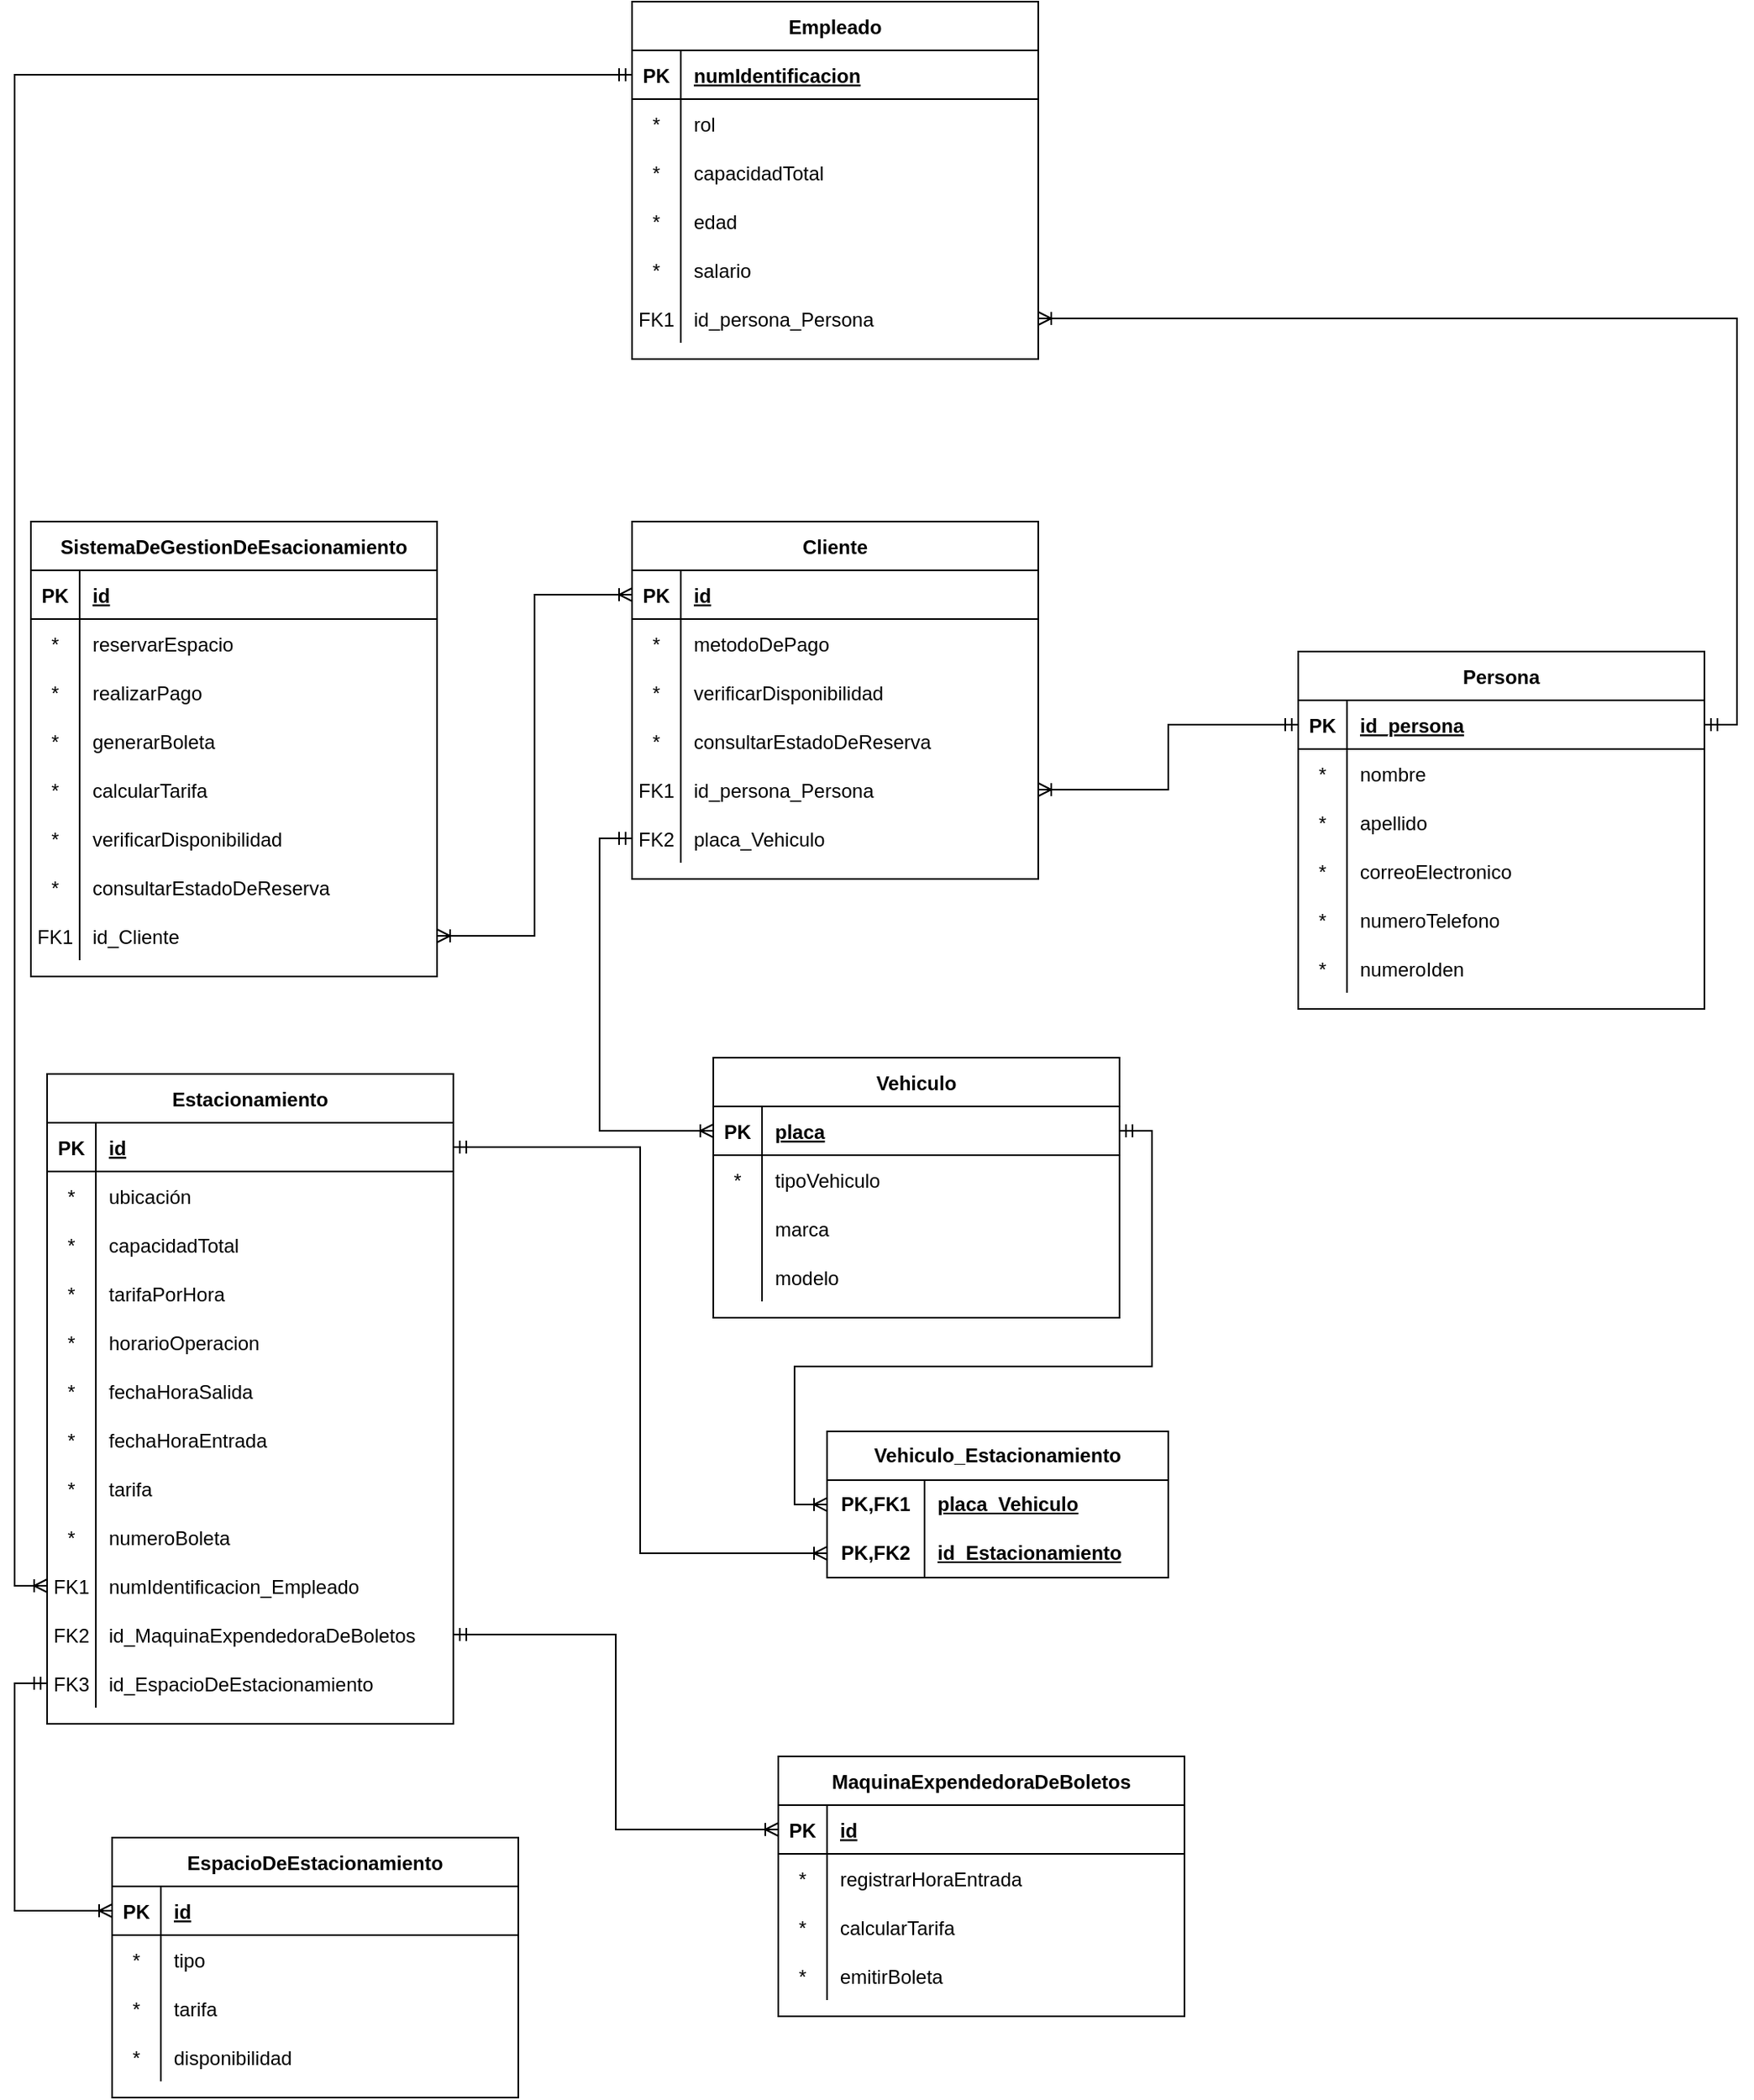 <mxfile version="22.1.3" type="device">
  <diagram id="R2lEEEUBdFMjLlhIrx00" name="Page-1">
    <mxGraphModel dx="880" dy="1568" grid="1" gridSize="10" guides="1" tooltips="1" connect="1" arrows="1" fold="1" page="1" pageScale="1" pageWidth="850" pageHeight="1100" math="0" shadow="0" extFonts="Permanent Marker^https://fonts.googleapis.com/css?family=Permanent+Marker">
      <root>
        <mxCell id="0" />
        <mxCell id="1" parent="0" />
        <mxCell id="C-vyLk0tnHw3VtMMgP7b-2" value="SistemaDeGestionDeEsacionamiento" style="shape=table;startSize=30;container=1;collapsible=1;childLayout=tableLayout;fixedRows=1;rowLines=0;fontStyle=1;align=center;resizeLast=1;labelBackgroundColor=none;" parent="1" vertex="1">
          <mxGeometry x="60" y="100" width="250" height="280" as="geometry" />
        </mxCell>
        <mxCell id="C-vyLk0tnHw3VtMMgP7b-3" value="" style="shape=partialRectangle;collapsible=0;dropTarget=0;pointerEvents=0;fillColor=none;points=[[0,0.5],[1,0.5]];portConstraint=eastwest;top=0;left=0;right=0;bottom=1;labelBackgroundColor=none;" parent="C-vyLk0tnHw3VtMMgP7b-2" vertex="1">
          <mxGeometry y="30" width="250" height="30" as="geometry" />
        </mxCell>
        <mxCell id="C-vyLk0tnHw3VtMMgP7b-4" value="PK" style="shape=partialRectangle;overflow=hidden;connectable=0;fillColor=none;top=0;left=0;bottom=0;right=0;fontStyle=1;labelBackgroundColor=none;" parent="C-vyLk0tnHw3VtMMgP7b-3" vertex="1">
          <mxGeometry width="30" height="30" as="geometry">
            <mxRectangle width="30" height="30" as="alternateBounds" />
          </mxGeometry>
        </mxCell>
        <mxCell id="C-vyLk0tnHw3VtMMgP7b-5" value="id" style="shape=partialRectangle;overflow=hidden;connectable=0;fillColor=none;top=0;left=0;bottom=0;right=0;align=left;spacingLeft=6;fontStyle=5;labelBackgroundColor=none;" parent="C-vyLk0tnHw3VtMMgP7b-3" vertex="1">
          <mxGeometry x="30" width="220" height="30" as="geometry">
            <mxRectangle width="220" height="30" as="alternateBounds" />
          </mxGeometry>
        </mxCell>
        <mxCell id="C-vyLk0tnHw3VtMMgP7b-6" value="" style="shape=partialRectangle;collapsible=0;dropTarget=0;pointerEvents=0;fillColor=none;points=[[0,0.5],[1,0.5]];portConstraint=eastwest;top=0;left=0;right=0;bottom=0;labelBackgroundColor=none;" parent="C-vyLk0tnHw3VtMMgP7b-2" vertex="1">
          <mxGeometry y="60" width="250" height="30" as="geometry" />
        </mxCell>
        <mxCell id="C-vyLk0tnHw3VtMMgP7b-7" value="*" style="shape=partialRectangle;overflow=hidden;connectable=0;fillColor=none;top=0;left=0;bottom=0;right=0;labelBackgroundColor=none;" parent="C-vyLk0tnHw3VtMMgP7b-6" vertex="1">
          <mxGeometry width="30" height="30" as="geometry">
            <mxRectangle width="30" height="30" as="alternateBounds" />
          </mxGeometry>
        </mxCell>
        <mxCell id="C-vyLk0tnHw3VtMMgP7b-8" value="reservarEspacio" style="shape=partialRectangle;overflow=hidden;connectable=0;fillColor=none;top=0;left=0;bottom=0;right=0;align=left;spacingLeft=6;labelBackgroundColor=none;" parent="C-vyLk0tnHw3VtMMgP7b-6" vertex="1">
          <mxGeometry x="30" width="220" height="30" as="geometry">
            <mxRectangle width="220" height="30" as="alternateBounds" />
          </mxGeometry>
        </mxCell>
        <mxCell id="C-vyLk0tnHw3VtMMgP7b-9" value="" style="shape=partialRectangle;collapsible=0;dropTarget=0;pointerEvents=0;fillColor=none;points=[[0,0.5],[1,0.5]];portConstraint=eastwest;top=0;left=0;right=0;bottom=0;labelBackgroundColor=none;" parent="C-vyLk0tnHw3VtMMgP7b-2" vertex="1">
          <mxGeometry y="90" width="250" height="30" as="geometry" />
        </mxCell>
        <mxCell id="C-vyLk0tnHw3VtMMgP7b-10" value="*" style="shape=partialRectangle;overflow=hidden;connectable=0;fillColor=none;top=0;left=0;bottom=0;right=0;labelBackgroundColor=none;" parent="C-vyLk0tnHw3VtMMgP7b-9" vertex="1">
          <mxGeometry width="30" height="30" as="geometry">
            <mxRectangle width="30" height="30" as="alternateBounds" />
          </mxGeometry>
        </mxCell>
        <mxCell id="C-vyLk0tnHw3VtMMgP7b-11" value="realizarPago" style="shape=partialRectangle;overflow=hidden;connectable=0;fillColor=none;top=0;left=0;bottom=0;right=0;align=left;spacingLeft=6;labelBackgroundColor=none;" parent="C-vyLk0tnHw3VtMMgP7b-9" vertex="1">
          <mxGeometry x="30" width="220" height="30" as="geometry">
            <mxRectangle width="220" height="30" as="alternateBounds" />
          </mxGeometry>
        </mxCell>
        <mxCell id="XPAlOKjEbh90G4V2_TyL-1" style="shape=partialRectangle;collapsible=0;dropTarget=0;pointerEvents=0;fillColor=none;points=[[0,0.5],[1,0.5]];portConstraint=eastwest;top=0;left=0;right=0;bottom=0;labelBackgroundColor=none;" vertex="1" parent="C-vyLk0tnHw3VtMMgP7b-2">
          <mxGeometry y="120" width="250" height="30" as="geometry" />
        </mxCell>
        <mxCell id="XPAlOKjEbh90G4V2_TyL-2" value="*" style="shape=partialRectangle;overflow=hidden;connectable=0;fillColor=none;top=0;left=0;bottom=0;right=0;labelBackgroundColor=none;" vertex="1" parent="XPAlOKjEbh90G4V2_TyL-1">
          <mxGeometry width="30" height="30" as="geometry">
            <mxRectangle width="30" height="30" as="alternateBounds" />
          </mxGeometry>
        </mxCell>
        <mxCell id="XPAlOKjEbh90G4V2_TyL-3" value="generarBoleta" style="shape=partialRectangle;overflow=hidden;connectable=0;fillColor=none;top=0;left=0;bottom=0;right=0;align=left;spacingLeft=6;labelBackgroundColor=none;" vertex="1" parent="XPAlOKjEbh90G4V2_TyL-1">
          <mxGeometry x="30" width="220" height="30" as="geometry">
            <mxRectangle width="220" height="30" as="alternateBounds" />
          </mxGeometry>
        </mxCell>
        <mxCell id="XPAlOKjEbh90G4V2_TyL-4" style="shape=partialRectangle;collapsible=0;dropTarget=0;pointerEvents=0;fillColor=none;points=[[0,0.5],[1,0.5]];portConstraint=eastwest;top=0;left=0;right=0;bottom=0;labelBackgroundColor=none;" vertex="1" parent="C-vyLk0tnHw3VtMMgP7b-2">
          <mxGeometry y="150" width="250" height="30" as="geometry" />
        </mxCell>
        <mxCell id="XPAlOKjEbh90G4V2_TyL-5" value="*" style="shape=partialRectangle;overflow=hidden;connectable=0;fillColor=none;top=0;left=0;bottom=0;right=0;labelBackgroundColor=none;" vertex="1" parent="XPAlOKjEbh90G4V2_TyL-4">
          <mxGeometry width="30" height="30" as="geometry">
            <mxRectangle width="30" height="30" as="alternateBounds" />
          </mxGeometry>
        </mxCell>
        <mxCell id="XPAlOKjEbh90G4V2_TyL-6" value="calcularTarifa" style="shape=partialRectangle;overflow=hidden;connectable=0;fillColor=none;top=0;left=0;bottom=0;right=0;align=left;spacingLeft=6;labelBackgroundColor=none;" vertex="1" parent="XPAlOKjEbh90G4V2_TyL-4">
          <mxGeometry x="30" width="220" height="30" as="geometry">
            <mxRectangle width="220" height="30" as="alternateBounds" />
          </mxGeometry>
        </mxCell>
        <mxCell id="XPAlOKjEbh90G4V2_TyL-7" style="shape=partialRectangle;collapsible=0;dropTarget=0;pointerEvents=0;fillColor=none;points=[[0,0.5],[1,0.5]];portConstraint=eastwest;top=0;left=0;right=0;bottom=0;labelBackgroundColor=none;" vertex="1" parent="C-vyLk0tnHw3VtMMgP7b-2">
          <mxGeometry y="180" width="250" height="30" as="geometry" />
        </mxCell>
        <mxCell id="XPAlOKjEbh90G4V2_TyL-8" value="*" style="shape=partialRectangle;overflow=hidden;connectable=0;fillColor=none;top=0;left=0;bottom=0;right=0;labelBackgroundColor=none;" vertex="1" parent="XPAlOKjEbh90G4V2_TyL-7">
          <mxGeometry width="30" height="30" as="geometry">
            <mxRectangle width="30" height="30" as="alternateBounds" />
          </mxGeometry>
        </mxCell>
        <mxCell id="XPAlOKjEbh90G4V2_TyL-9" value="verificarDisponibilidad" style="shape=partialRectangle;overflow=hidden;connectable=0;fillColor=none;top=0;left=0;bottom=0;right=0;align=left;spacingLeft=6;labelBackgroundColor=none;" vertex="1" parent="XPAlOKjEbh90G4V2_TyL-7">
          <mxGeometry x="30" width="220" height="30" as="geometry">
            <mxRectangle width="220" height="30" as="alternateBounds" />
          </mxGeometry>
        </mxCell>
        <mxCell id="XPAlOKjEbh90G4V2_TyL-10" style="shape=partialRectangle;collapsible=0;dropTarget=0;pointerEvents=0;fillColor=none;points=[[0,0.5],[1,0.5]];portConstraint=eastwest;top=0;left=0;right=0;bottom=0;labelBackgroundColor=none;" vertex="1" parent="C-vyLk0tnHw3VtMMgP7b-2">
          <mxGeometry y="210" width="250" height="30" as="geometry" />
        </mxCell>
        <mxCell id="XPAlOKjEbh90G4V2_TyL-11" value="*" style="shape=partialRectangle;overflow=hidden;connectable=0;fillColor=none;top=0;left=0;bottom=0;right=0;labelBackgroundColor=none;" vertex="1" parent="XPAlOKjEbh90G4V2_TyL-10">
          <mxGeometry width="30" height="30" as="geometry">
            <mxRectangle width="30" height="30" as="alternateBounds" />
          </mxGeometry>
        </mxCell>
        <mxCell id="XPAlOKjEbh90G4V2_TyL-12" value="consultarEstadoDeReserva" style="shape=partialRectangle;overflow=hidden;connectable=0;fillColor=none;top=0;left=0;bottom=0;right=0;align=left;spacingLeft=6;labelBackgroundColor=none;" vertex="1" parent="XPAlOKjEbh90G4V2_TyL-10">
          <mxGeometry x="30" width="220" height="30" as="geometry">
            <mxRectangle width="220" height="30" as="alternateBounds" />
          </mxGeometry>
        </mxCell>
        <mxCell id="XPAlOKjEbh90G4V2_TyL-36" style="shape=partialRectangle;collapsible=0;dropTarget=0;pointerEvents=0;fillColor=none;points=[[0,0.5],[1,0.5]];portConstraint=eastwest;top=0;left=0;right=0;bottom=0;labelBackgroundColor=none;" vertex="1" parent="C-vyLk0tnHw3VtMMgP7b-2">
          <mxGeometry y="240" width="250" height="30" as="geometry" />
        </mxCell>
        <mxCell id="XPAlOKjEbh90G4V2_TyL-37" value="FK1" style="shape=partialRectangle;overflow=hidden;connectable=0;fillColor=none;top=0;left=0;bottom=0;right=0;labelBackgroundColor=none;" vertex="1" parent="XPAlOKjEbh90G4V2_TyL-36">
          <mxGeometry width="30" height="30" as="geometry">
            <mxRectangle width="30" height="30" as="alternateBounds" />
          </mxGeometry>
        </mxCell>
        <mxCell id="XPAlOKjEbh90G4V2_TyL-38" value="id_Cliente" style="shape=partialRectangle;overflow=hidden;connectable=0;fillColor=none;top=0;left=0;bottom=0;right=0;align=left;spacingLeft=6;labelBackgroundColor=none;" vertex="1" parent="XPAlOKjEbh90G4V2_TyL-36">
          <mxGeometry x="30" width="220" height="30" as="geometry">
            <mxRectangle width="220" height="30" as="alternateBounds" />
          </mxGeometry>
        </mxCell>
        <mxCell id="XPAlOKjEbh90G4V2_TyL-13" value="Cliente" style="shape=table;startSize=30;container=1;collapsible=1;childLayout=tableLayout;fixedRows=1;rowLines=0;fontStyle=1;align=center;resizeLast=1;labelBackgroundColor=none;" vertex="1" parent="1">
          <mxGeometry x="430" y="100" width="250" height="220" as="geometry" />
        </mxCell>
        <mxCell id="XPAlOKjEbh90G4V2_TyL-14" value="" style="shape=partialRectangle;collapsible=0;dropTarget=0;pointerEvents=0;fillColor=none;points=[[0,0.5],[1,0.5]];portConstraint=eastwest;top=0;left=0;right=0;bottom=1;labelBackgroundColor=none;" vertex="1" parent="XPAlOKjEbh90G4V2_TyL-13">
          <mxGeometry y="30" width="250" height="30" as="geometry" />
        </mxCell>
        <mxCell id="XPAlOKjEbh90G4V2_TyL-15" value="PK" style="shape=partialRectangle;overflow=hidden;connectable=0;fillColor=none;top=0;left=0;bottom=0;right=0;fontStyle=1;labelBackgroundColor=none;" vertex="1" parent="XPAlOKjEbh90G4V2_TyL-14">
          <mxGeometry width="30" height="30" as="geometry">
            <mxRectangle width="30" height="30" as="alternateBounds" />
          </mxGeometry>
        </mxCell>
        <mxCell id="XPAlOKjEbh90G4V2_TyL-16" value="id" style="shape=partialRectangle;overflow=hidden;connectable=0;fillColor=none;top=0;left=0;bottom=0;right=0;align=left;spacingLeft=6;fontStyle=5;labelBackgroundColor=none;" vertex="1" parent="XPAlOKjEbh90G4V2_TyL-14">
          <mxGeometry x="30" width="220" height="30" as="geometry">
            <mxRectangle width="220" height="30" as="alternateBounds" />
          </mxGeometry>
        </mxCell>
        <mxCell id="XPAlOKjEbh90G4V2_TyL-17" value="" style="shape=partialRectangle;collapsible=0;dropTarget=0;pointerEvents=0;fillColor=none;points=[[0,0.5],[1,0.5]];portConstraint=eastwest;top=0;left=0;right=0;bottom=0;labelBackgroundColor=none;" vertex="1" parent="XPAlOKjEbh90G4V2_TyL-13">
          <mxGeometry y="60" width="250" height="30" as="geometry" />
        </mxCell>
        <mxCell id="XPAlOKjEbh90G4V2_TyL-18" value="*" style="shape=partialRectangle;overflow=hidden;connectable=0;fillColor=none;top=0;left=0;bottom=0;right=0;labelBackgroundColor=none;" vertex="1" parent="XPAlOKjEbh90G4V2_TyL-17">
          <mxGeometry width="30" height="30" as="geometry">
            <mxRectangle width="30" height="30" as="alternateBounds" />
          </mxGeometry>
        </mxCell>
        <mxCell id="XPAlOKjEbh90G4V2_TyL-19" value="metodoDePago" style="shape=partialRectangle;overflow=hidden;connectable=0;fillColor=none;top=0;left=0;bottom=0;right=0;align=left;spacingLeft=6;labelBackgroundColor=none;" vertex="1" parent="XPAlOKjEbh90G4V2_TyL-17">
          <mxGeometry x="30" width="220" height="30" as="geometry">
            <mxRectangle width="220" height="30" as="alternateBounds" />
          </mxGeometry>
        </mxCell>
        <mxCell id="XPAlOKjEbh90G4V2_TyL-29" style="shape=partialRectangle;collapsible=0;dropTarget=0;pointerEvents=0;fillColor=none;points=[[0,0.5],[1,0.5]];portConstraint=eastwest;top=0;left=0;right=0;bottom=0;labelBackgroundColor=none;" vertex="1" parent="XPAlOKjEbh90G4V2_TyL-13">
          <mxGeometry y="90" width="250" height="30" as="geometry" />
        </mxCell>
        <mxCell id="XPAlOKjEbh90G4V2_TyL-30" value="*" style="shape=partialRectangle;overflow=hidden;connectable=0;fillColor=none;top=0;left=0;bottom=0;right=0;labelBackgroundColor=none;" vertex="1" parent="XPAlOKjEbh90G4V2_TyL-29">
          <mxGeometry width="30" height="30" as="geometry">
            <mxRectangle width="30" height="30" as="alternateBounds" />
          </mxGeometry>
        </mxCell>
        <mxCell id="XPAlOKjEbh90G4V2_TyL-31" value="verificarDisponibilidad" style="shape=partialRectangle;overflow=hidden;connectable=0;fillColor=none;top=0;left=0;bottom=0;right=0;align=left;spacingLeft=6;labelBackgroundColor=none;" vertex="1" parent="XPAlOKjEbh90G4V2_TyL-29">
          <mxGeometry x="30" width="220" height="30" as="geometry">
            <mxRectangle width="220" height="30" as="alternateBounds" />
          </mxGeometry>
        </mxCell>
        <mxCell id="XPAlOKjEbh90G4V2_TyL-32" style="shape=partialRectangle;collapsible=0;dropTarget=0;pointerEvents=0;fillColor=none;points=[[0,0.5],[1,0.5]];portConstraint=eastwest;top=0;left=0;right=0;bottom=0;labelBackgroundColor=none;" vertex="1" parent="XPAlOKjEbh90G4V2_TyL-13">
          <mxGeometry y="120" width="250" height="30" as="geometry" />
        </mxCell>
        <mxCell id="XPAlOKjEbh90G4V2_TyL-33" value="*" style="shape=partialRectangle;overflow=hidden;connectable=0;fillColor=none;top=0;left=0;bottom=0;right=0;labelBackgroundColor=none;" vertex="1" parent="XPAlOKjEbh90G4V2_TyL-32">
          <mxGeometry width="30" height="30" as="geometry">
            <mxRectangle width="30" height="30" as="alternateBounds" />
          </mxGeometry>
        </mxCell>
        <mxCell id="XPAlOKjEbh90G4V2_TyL-34" value="consultarEstadoDeReserva" style="shape=partialRectangle;overflow=hidden;connectable=0;fillColor=none;top=0;left=0;bottom=0;right=0;align=left;spacingLeft=6;labelBackgroundColor=none;" vertex="1" parent="XPAlOKjEbh90G4V2_TyL-32">
          <mxGeometry x="30" width="220" height="30" as="geometry">
            <mxRectangle width="220" height="30" as="alternateBounds" />
          </mxGeometry>
        </mxCell>
        <mxCell id="XPAlOKjEbh90G4V2_TyL-124" style="shape=partialRectangle;collapsible=0;dropTarget=0;pointerEvents=0;fillColor=none;points=[[0,0.5],[1,0.5]];portConstraint=eastwest;top=0;left=0;right=0;bottom=0;labelBackgroundColor=none;" vertex="1" parent="XPAlOKjEbh90G4V2_TyL-13">
          <mxGeometry y="150" width="250" height="30" as="geometry" />
        </mxCell>
        <mxCell id="XPAlOKjEbh90G4V2_TyL-125" value="FK1" style="shape=partialRectangle;overflow=hidden;connectable=0;fillColor=none;top=0;left=0;bottom=0;right=0;labelBackgroundColor=none;" vertex="1" parent="XPAlOKjEbh90G4V2_TyL-124">
          <mxGeometry width="30" height="30" as="geometry">
            <mxRectangle width="30" height="30" as="alternateBounds" />
          </mxGeometry>
        </mxCell>
        <mxCell id="XPAlOKjEbh90G4V2_TyL-126" value="id_persona_Persona" style="shape=partialRectangle;overflow=hidden;connectable=0;fillColor=none;top=0;left=0;bottom=0;right=0;align=left;spacingLeft=6;labelBackgroundColor=none;" vertex="1" parent="XPAlOKjEbh90G4V2_TyL-124">
          <mxGeometry x="30" width="220" height="30" as="geometry">
            <mxRectangle width="220" height="30" as="alternateBounds" />
          </mxGeometry>
        </mxCell>
        <mxCell id="XPAlOKjEbh90G4V2_TyL-153" style="shape=partialRectangle;collapsible=0;dropTarget=0;pointerEvents=0;fillColor=none;points=[[0,0.5],[1,0.5]];portConstraint=eastwest;top=0;left=0;right=0;bottom=0;labelBackgroundColor=none;" vertex="1" parent="XPAlOKjEbh90G4V2_TyL-13">
          <mxGeometry y="180" width="250" height="30" as="geometry" />
        </mxCell>
        <mxCell id="XPAlOKjEbh90G4V2_TyL-154" value="FK2" style="shape=partialRectangle;overflow=hidden;connectable=0;fillColor=none;top=0;left=0;bottom=0;right=0;labelBackgroundColor=none;" vertex="1" parent="XPAlOKjEbh90G4V2_TyL-153">
          <mxGeometry width="30" height="30" as="geometry">
            <mxRectangle width="30" height="30" as="alternateBounds" />
          </mxGeometry>
        </mxCell>
        <mxCell id="XPAlOKjEbh90G4V2_TyL-155" value="placa_Vehiculo" style="shape=partialRectangle;overflow=hidden;connectable=0;fillColor=none;top=0;left=0;bottom=0;right=0;align=left;spacingLeft=6;labelBackgroundColor=none;" vertex="1" parent="XPAlOKjEbh90G4V2_TyL-153">
          <mxGeometry x="30" width="220" height="30" as="geometry">
            <mxRectangle width="220" height="30" as="alternateBounds" />
          </mxGeometry>
        </mxCell>
        <mxCell id="XPAlOKjEbh90G4V2_TyL-39" style="edgeStyle=orthogonalEdgeStyle;rounded=0;orthogonalLoop=1;jettySize=auto;html=1;exitX=0;exitY=0.5;exitDx=0;exitDy=0;startArrow=ERoneToMany;startFill=0;endArrow=ERoneToMany;endFill=0;labelBackgroundColor=none;fontColor=default;" edge="1" parent="1" source="XPAlOKjEbh90G4V2_TyL-14" target="XPAlOKjEbh90G4V2_TyL-36">
          <mxGeometry relative="1" as="geometry" />
        </mxCell>
        <mxCell id="XPAlOKjEbh90G4V2_TyL-40" value="Estacionamiento" style="shape=table;startSize=30;container=1;collapsible=1;childLayout=tableLayout;fixedRows=1;rowLines=0;fontStyle=1;align=center;resizeLast=1;labelBackgroundColor=none;" vertex="1" parent="1">
          <mxGeometry x="70" y="440" width="250" height="400" as="geometry" />
        </mxCell>
        <mxCell id="XPAlOKjEbh90G4V2_TyL-41" value="" style="shape=partialRectangle;collapsible=0;dropTarget=0;pointerEvents=0;fillColor=none;points=[[0,0.5],[1,0.5]];portConstraint=eastwest;top=0;left=0;right=0;bottom=1;labelBackgroundColor=none;" vertex="1" parent="XPAlOKjEbh90G4V2_TyL-40">
          <mxGeometry y="30" width="250" height="30" as="geometry" />
        </mxCell>
        <mxCell id="XPAlOKjEbh90G4V2_TyL-42" value="PK" style="shape=partialRectangle;overflow=hidden;connectable=0;fillColor=none;top=0;left=0;bottom=0;right=0;fontStyle=1;labelBackgroundColor=none;" vertex="1" parent="XPAlOKjEbh90G4V2_TyL-41">
          <mxGeometry width="30" height="30" as="geometry">
            <mxRectangle width="30" height="30" as="alternateBounds" />
          </mxGeometry>
        </mxCell>
        <mxCell id="XPAlOKjEbh90G4V2_TyL-43" value="id" style="shape=partialRectangle;overflow=hidden;connectable=0;fillColor=none;top=0;left=0;bottom=0;right=0;align=left;spacingLeft=6;fontStyle=5;labelBackgroundColor=none;" vertex="1" parent="XPAlOKjEbh90G4V2_TyL-41">
          <mxGeometry x="30" width="220" height="30" as="geometry">
            <mxRectangle width="220" height="30" as="alternateBounds" />
          </mxGeometry>
        </mxCell>
        <mxCell id="XPAlOKjEbh90G4V2_TyL-44" value="" style="shape=partialRectangle;collapsible=0;dropTarget=0;pointerEvents=0;fillColor=none;points=[[0,0.5],[1,0.5]];portConstraint=eastwest;top=0;left=0;right=0;bottom=0;labelBackgroundColor=none;" vertex="1" parent="XPAlOKjEbh90G4V2_TyL-40">
          <mxGeometry y="60" width="250" height="30" as="geometry" />
        </mxCell>
        <mxCell id="XPAlOKjEbh90G4V2_TyL-45" value="*" style="shape=partialRectangle;overflow=hidden;connectable=0;fillColor=none;top=0;left=0;bottom=0;right=0;labelBackgroundColor=none;" vertex="1" parent="XPAlOKjEbh90G4V2_TyL-44">
          <mxGeometry width="30" height="30" as="geometry">
            <mxRectangle width="30" height="30" as="alternateBounds" />
          </mxGeometry>
        </mxCell>
        <mxCell id="XPAlOKjEbh90G4V2_TyL-46" value="ubicación" style="shape=partialRectangle;overflow=hidden;connectable=0;fillColor=none;top=0;left=0;bottom=0;right=0;align=left;spacingLeft=6;labelBackgroundColor=none;" vertex="1" parent="XPAlOKjEbh90G4V2_TyL-44">
          <mxGeometry x="30" width="220" height="30" as="geometry">
            <mxRectangle width="220" height="30" as="alternateBounds" />
          </mxGeometry>
        </mxCell>
        <mxCell id="XPAlOKjEbh90G4V2_TyL-47" value="" style="shape=partialRectangle;collapsible=0;dropTarget=0;pointerEvents=0;fillColor=none;points=[[0,0.5],[1,0.5]];portConstraint=eastwest;top=0;left=0;right=0;bottom=0;labelBackgroundColor=none;" vertex="1" parent="XPAlOKjEbh90G4V2_TyL-40">
          <mxGeometry y="90" width="250" height="30" as="geometry" />
        </mxCell>
        <mxCell id="XPAlOKjEbh90G4V2_TyL-48" value="*" style="shape=partialRectangle;overflow=hidden;connectable=0;fillColor=none;top=0;left=0;bottom=0;right=0;labelBackgroundColor=none;" vertex="1" parent="XPAlOKjEbh90G4V2_TyL-47">
          <mxGeometry width="30" height="30" as="geometry">
            <mxRectangle width="30" height="30" as="alternateBounds" />
          </mxGeometry>
        </mxCell>
        <mxCell id="XPAlOKjEbh90G4V2_TyL-49" value="capacidadTotal" style="shape=partialRectangle;overflow=hidden;connectable=0;fillColor=none;top=0;left=0;bottom=0;right=0;align=left;spacingLeft=6;labelBackgroundColor=none;" vertex="1" parent="XPAlOKjEbh90G4V2_TyL-47">
          <mxGeometry x="30" width="220" height="30" as="geometry">
            <mxRectangle width="220" height="30" as="alternateBounds" />
          </mxGeometry>
        </mxCell>
        <mxCell id="XPAlOKjEbh90G4V2_TyL-50" style="shape=partialRectangle;collapsible=0;dropTarget=0;pointerEvents=0;fillColor=none;points=[[0,0.5],[1,0.5]];portConstraint=eastwest;top=0;left=0;right=0;bottom=0;labelBackgroundColor=none;" vertex="1" parent="XPAlOKjEbh90G4V2_TyL-40">
          <mxGeometry y="120" width="250" height="30" as="geometry" />
        </mxCell>
        <mxCell id="XPAlOKjEbh90G4V2_TyL-51" value="*" style="shape=partialRectangle;overflow=hidden;connectable=0;fillColor=none;top=0;left=0;bottom=0;right=0;labelBackgroundColor=none;" vertex="1" parent="XPAlOKjEbh90G4V2_TyL-50">
          <mxGeometry width="30" height="30" as="geometry">
            <mxRectangle width="30" height="30" as="alternateBounds" />
          </mxGeometry>
        </mxCell>
        <mxCell id="XPAlOKjEbh90G4V2_TyL-52" value="tarifaPorHora" style="shape=partialRectangle;overflow=hidden;connectable=0;fillColor=none;top=0;left=0;bottom=0;right=0;align=left;spacingLeft=6;labelBackgroundColor=none;" vertex="1" parent="XPAlOKjEbh90G4V2_TyL-50">
          <mxGeometry x="30" width="220" height="30" as="geometry">
            <mxRectangle width="220" height="30" as="alternateBounds" />
          </mxGeometry>
        </mxCell>
        <mxCell id="XPAlOKjEbh90G4V2_TyL-53" style="shape=partialRectangle;collapsible=0;dropTarget=0;pointerEvents=0;fillColor=none;points=[[0,0.5],[1,0.5]];portConstraint=eastwest;top=0;left=0;right=0;bottom=0;labelBackgroundColor=none;" vertex="1" parent="XPAlOKjEbh90G4V2_TyL-40">
          <mxGeometry y="150" width="250" height="30" as="geometry" />
        </mxCell>
        <mxCell id="XPAlOKjEbh90G4V2_TyL-54" value="*" style="shape=partialRectangle;overflow=hidden;connectable=0;fillColor=none;top=0;left=0;bottom=0;right=0;labelBackgroundColor=none;" vertex="1" parent="XPAlOKjEbh90G4V2_TyL-53">
          <mxGeometry width="30" height="30" as="geometry">
            <mxRectangle width="30" height="30" as="alternateBounds" />
          </mxGeometry>
        </mxCell>
        <mxCell id="XPAlOKjEbh90G4V2_TyL-55" value="horarioOperacion" style="shape=partialRectangle;overflow=hidden;connectable=0;fillColor=none;top=0;left=0;bottom=0;right=0;align=left;spacingLeft=6;labelBackgroundColor=none;" vertex="1" parent="XPAlOKjEbh90G4V2_TyL-53">
          <mxGeometry x="30" width="220" height="30" as="geometry">
            <mxRectangle width="220" height="30" as="alternateBounds" />
          </mxGeometry>
        </mxCell>
        <mxCell id="XPAlOKjEbh90G4V2_TyL-56" style="shape=partialRectangle;collapsible=0;dropTarget=0;pointerEvents=0;fillColor=none;points=[[0,0.5],[1,0.5]];portConstraint=eastwest;top=0;left=0;right=0;bottom=0;labelBackgroundColor=none;" vertex="1" parent="XPAlOKjEbh90G4V2_TyL-40">
          <mxGeometry y="180" width="250" height="30" as="geometry" />
        </mxCell>
        <mxCell id="XPAlOKjEbh90G4V2_TyL-57" value="*" style="shape=partialRectangle;overflow=hidden;connectable=0;fillColor=none;top=0;left=0;bottom=0;right=0;labelBackgroundColor=none;" vertex="1" parent="XPAlOKjEbh90G4V2_TyL-56">
          <mxGeometry width="30" height="30" as="geometry">
            <mxRectangle width="30" height="30" as="alternateBounds" />
          </mxGeometry>
        </mxCell>
        <mxCell id="XPAlOKjEbh90G4V2_TyL-58" value="fechaHoraSalida" style="shape=partialRectangle;overflow=hidden;connectable=0;fillColor=none;top=0;left=0;bottom=0;right=0;align=left;spacingLeft=6;labelBackgroundColor=none;" vertex="1" parent="XPAlOKjEbh90G4V2_TyL-56">
          <mxGeometry x="30" width="220" height="30" as="geometry">
            <mxRectangle width="220" height="30" as="alternateBounds" />
          </mxGeometry>
        </mxCell>
        <mxCell id="XPAlOKjEbh90G4V2_TyL-59" style="shape=partialRectangle;collapsible=0;dropTarget=0;pointerEvents=0;fillColor=none;points=[[0,0.5],[1,0.5]];portConstraint=eastwest;top=0;left=0;right=0;bottom=0;labelBackgroundColor=none;" vertex="1" parent="XPAlOKjEbh90G4V2_TyL-40">
          <mxGeometry y="210" width="250" height="30" as="geometry" />
        </mxCell>
        <mxCell id="XPAlOKjEbh90G4V2_TyL-60" value="*" style="shape=partialRectangle;overflow=hidden;connectable=0;fillColor=none;top=0;left=0;bottom=0;right=0;labelBackgroundColor=none;" vertex="1" parent="XPAlOKjEbh90G4V2_TyL-59">
          <mxGeometry width="30" height="30" as="geometry">
            <mxRectangle width="30" height="30" as="alternateBounds" />
          </mxGeometry>
        </mxCell>
        <mxCell id="XPAlOKjEbh90G4V2_TyL-61" value="fechaHoraEntrada" style="shape=partialRectangle;overflow=hidden;connectable=0;fillColor=none;top=0;left=0;bottom=0;right=0;align=left;spacingLeft=6;labelBackgroundColor=none;" vertex="1" parent="XPAlOKjEbh90G4V2_TyL-59">
          <mxGeometry x="30" width="220" height="30" as="geometry">
            <mxRectangle width="220" height="30" as="alternateBounds" />
          </mxGeometry>
        </mxCell>
        <mxCell id="XPAlOKjEbh90G4V2_TyL-62" style="shape=partialRectangle;collapsible=0;dropTarget=0;pointerEvents=0;fillColor=none;points=[[0,0.5],[1,0.5]];portConstraint=eastwest;top=0;left=0;right=0;bottom=0;labelBackgroundColor=none;" vertex="1" parent="XPAlOKjEbh90G4V2_TyL-40">
          <mxGeometry y="240" width="250" height="30" as="geometry" />
        </mxCell>
        <mxCell id="XPAlOKjEbh90G4V2_TyL-63" value="*" style="shape=partialRectangle;overflow=hidden;connectable=0;fillColor=none;top=0;left=0;bottom=0;right=0;labelBackgroundColor=none;" vertex="1" parent="XPAlOKjEbh90G4V2_TyL-62">
          <mxGeometry width="30" height="30" as="geometry">
            <mxRectangle width="30" height="30" as="alternateBounds" />
          </mxGeometry>
        </mxCell>
        <mxCell id="XPAlOKjEbh90G4V2_TyL-64" value="tarifa" style="shape=partialRectangle;overflow=hidden;connectable=0;fillColor=none;top=0;left=0;bottom=0;right=0;align=left;spacingLeft=6;labelBackgroundColor=none;" vertex="1" parent="XPAlOKjEbh90G4V2_TyL-62">
          <mxGeometry x="30" width="220" height="30" as="geometry">
            <mxRectangle width="220" height="30" as="alternateBounds" />
          </mxGeometry>
        </mxCell>
        <mxCell id="XPAlOKjEbh90G4V2_TyL-65" style="shape=partialRectangle;collapsible=0;dropTarget=0;pointerEvents=0;fillColor=none;points=[[0,0.5],[1,0.5]];portConstraint=eastwest;top=0;left=0;right=0;bottom=0;labelBackgroundColor=none;" vertex="1" parent="XPAlOKjEbh90G4V2_TyL-40">
          <mxGeometry y="270" width="250" height="30" as="geometry" />
        </mxCell>
        <mxCell id="XPAlOKjEbh90G4V2_TyL-66" value="*" style="shape=partialRectangle;overflow=hidden;connectable=0;fillColor=none;top=0;left=0;bottom=0;right=0;labelBackgroundColor=none;" vertex="1" parent="XPAlOKjEbh90G4V2_TyL-65">
          <mxGeometry width="30" height="30" as="geometry">
            <mxRectangle width="30" height="30" as="alternateBounds" />
          </mxGeometry>
        </mxCell>
        <mxCell id="XPAlOKjEbh90G4V2_TyL-67" value="numeroBoleta" style="shape=partialRectangle;overflow=hidden;connectable=0;fillColor=none;top=0;left=0;bottom=0;right=0;align=left;spacingLeft=6;labelBackgroundColor=none;" vertex="1" parent="XPAlOKjEbh90G4V2_TyL-65">
          <mxGeometry x="30" width="220" height="30" as="geometry">
            <mxRectangle width="220" height="30" as="alternateBounds" />
          </mxGeometry>
        </mxCell>
        <mxCell id="XPAlOKjEbh90G4V2_TyL-132" style="shape=partialRectangle;collapsible=0;dropTarget=0;pointerEvents=0;fillColor=none;points=[[0,0.5],[1,0.5]];portConstraint=eastwest;top=0;left=0;right=0;bottom=0;labelBackgroundColor=none;" vertex="1" parent="XPAlOKjEbh90G4V2_TyL-40">
          <mxGeometry y="300" width="250" height="30" as="geometry" />
        </mxCell>
        <mxCell id="XPAlOKjEbh90G4V2_TyL-133" value="FK1" style="shape=partialRectangle;overflow=hidden;connectable=0;fillColor=none;top=0;left=0;bottom=0;right=0;labelBackgroundColor=none;" vertex="1" parent="XPAlOKjEbh90G4V2_TyL-132">
          <mxGeometry width="30" height="30" as="geometry">
            <mxRectangle width="30" height="30" as="alternateBounds" />
          </mxGeometry>
        </mxCell>
        <mxCell id="XPAlOKjEbh90G4V2_TyL-134" value="numIdentificacion_Empleado" style="shape=partialRectangle;overflow=hidden;connectable=0;fillColor=none;top=0;left=0;bottom=0;right=0;align=left;spacingLeft=6;labelBackgroundColor=none;" vertex="1" parent="XPAlOKjEbh90G4V2_TyL-132">
          <mxGeometry x="30" width="220" height="30" as="geometry">
            <mxRectangle width="220" height="30" as="alternateBounds" />
          </mxGeometry>
        </mxCell>
        <mxCell id="XPAlOKjEbh90G4V2_TyL-197" style="shape=partialRectangle;collapsible=0;dropTarget=0;pointerEvents=0;fillColor=none;points=[[0,0.5],[1,0.5]];portConstraint=eastwest;top=0;left=0;right=0;bottom=0;labelBackgroundColor=none;" vertex="1" parent="XPAlOKjEbh90G4V2_TyL-40">
          <mxGeometry y="330" width="250" height="30" as="geometry" />
        </mxCell>
        <mxCell id="XPAlOKjEbh90G4V2_TyL-198" value="FK2" style="shape=partialRectangle;overflow=hidden;connectable=0;fillColor=none;top=0;left=0;bottom=0;right=0;labelBackgroundColor=none;" vertex="1" parent="XPAlOKjEbh90G4V2_TyL-197">
          <mxGeometry width="30" height="30" as="geometry">
            <mxRectangle width="30" height="30" as="alternateBounds" />
          </mxGeometry>
        </mxCell>
        <mxCell id="XPAlOKjEbh90G4V2_TyL-199" value="id_MaquinaExpendedoraDeBoletos" style="shape=partialRectangle;overflow=hidden;connectable=0;fillColor=none;top=0;left=0;bottom=0;right=0;align=left;spacingLeft=6;labelBackgroundColor=none;" vertex="1" parent="XPAlOKjEbh90G4V2_TyL-197">
          <mxGeometry x="30" width="220" height="30" as="geometry">
            <mxRectangle width="220" height="30" as="alternateBounds" />
          </mxGeometry>
        </mxCell>
        <mxCell id="XPAlOKjEbh90G4V2_TyL-201" style="shape=partialRectangle;collapsible=0;dropTarget=0;pointerEvents=0;fillColor=none;points=[[0,0.5],[1,0.5]];portConstraint=eastwest;top=0;left=0;right=0;bottom=0;labelBackgroundColor=none;" vertex="1" parent="XPAlOKjEbh90G4V2_TyL-40">
          <mxGeometry y="360" width="250" height="30" as="geometry" />
        </mxCell>
        <mxCell id="XPAlOKjEbh90G4V2_TyL-202" value="FK3" style="shape=partialRectangle;overflow=hidden;connectable=0;fillColor=none;top=0;left=0;bottom=0;right=0;labelBackgroundColor=none;" vertex="1" parent="XPAlOKjEbh90G4V2_TyL-201">
          <mxGeometry width="30" height="30" as="geometry">
            <mxRectangle width="30" height="30" as="alternateBounds" />
          </mxGeometry>
        </mxCell>
        <mxCell id="XPAlOKjEbh90G4V2_TyL-203" value="id_EspacioDeEstacionamiento" style="shape=partialRectangle;overflow=hidden;connectable=0;fillColor=none;top=0;left=0;bottom=0;right=0;align=left;spacingLeft=6;labelBackgroundColor=none;" vertex="1" parent="XPAlOKjEbh90G4V2_TyL-201">
          <mxGeometry x="30" width="220" height="30" as="geometry">
            <mxRectangle width="220" height="30" as="alternateBounds" />
          </mxGeometry>
        </mxCell>
        <mxCell id="XPAlOKjEbh90G4V2_TyL-68" value="Empleado" style="shape=table;startSize=30;container=1;collapsible=1;childLayout=tableLayout;fixedRows=1;rowLines=0;fontStyle=1;align=center;resizeLast=1;labelBackgroundColor=none;" vertex="1" parent="1">
          <mxGeometry x="430" y="-220" width="250" height="220" as="geometry" />
        </mxCell>
        <mxCell id="XPAlOKjEbh90G4V2_TyL-69" value="" style="shape=partialRectangle;collapsible=0;dropTarget=0;pointerEvents=0;fillColor=none;points=[[0,0.5],[1,0.5]];portConstraint=eastwest;top=0;left=0;right=0;bottom=1;labelBackgroundColor=none;" vertex="1" parent="XPAlOKjEbh90G4V2_TyL-68">
          <mxGeometry y="30" width="250" height="30" as="geometry" />
        </mxCell>
        <mxCell id="XPAlOKjEbh90G4V2_TyL-70" value="PK" style="shape=partialRectangle;overflow=hidden;connectable=0;fillColor=none;top=0;left=0;bottom=0;right=0;fontStyle=1;labelBackgroundColor=none;" vertex="1" parent="XPAlOKjEbh90G4V2_TyL-69">
          <mxGeometry width="30" height="30" as="geometry">
            <mxRectangle width="30" height="30" as="alternateBounds" />
          </mxGeometry>
        </mxCell>
        <mxCell id="XPAlOKjEbh90G4V2_TyL-71" value="numIdentificacion" style="shape=partialRectangle;overflow=hidden;connectable=0;fillColor=none;top=0;left=0;bottom=0;right=0;align=left;spacingLeft=6;fontStyle=5;labelBackgroundColor=none;" vertex="1" parent="XPAlOKjEbh90G4V2_TyL-69">
          <mxGeometry x="30" width="220" height="30" as="geometry">
            <mxRectangle width="220" height="30" as="alternateBounds" />
          </mxGeometry>
        </mxCell>
        <mxCell id="XPAlOKjEbh90G4V2_TyL-72" value="" style="shape=partialRectangle;collapsible=0;dropTarget=0;pointerEvents=0;fillColor=none;points=[[0,0.5],[1,0.5]];portConstraint=eastwest;top=0;left=0;right=0;bottom=0;labelBackgroundColor=none;" vertex="1" parent="XPAlOKjEbh90G4V2_TyL-68">
          <mxGeometry y="60" width="250" height="30" as="geometry" />
        </mxCell>
        <mxCell id="XPAlOKjEbh90G4V2_TyL-73" value="*" style="shape=partialRectangle;overflow=hidden;connectable=0;fillColor=none;top=0;left=0;bottom=0;right=0;labelBackgroundColor=none;" vertex="1" parent="XPAlOKjEbh90G4V2_TyL-72">
          <mxGeometry width="30" height="30" as="geometry">
            <mxRectangle width="30" height="30" as="alternateBounds" />
          </mxGeometry>
        </mxCell>
        <mxCell id="XPAlOKjEbh90G4V2_TyL-74" value="rol" style="shape=partialRectangle;overflow=hidden;connectable=0;fillColor=none;top=0;left=0;bottom=0;right=0;align=left;spacingLeft=6;labelBackgroundColor=none;" vertex="1" parent="XPAlOKjEbh90G4V2_TyL-72">
          <mxGeometry x="30" width="220" height="30" as="geometry">
            <mxRectangle width="220" height="30" as="alternateBounds" />
          </mxGeometry>
        </mxCell>
        <mxCell id="XPAlOKjEbh90G4V2_TyL-75" value="" style="shape=partialRectangle;collapsible=0;dropTarget=0;pointerEvents=0;fillColor=none;points=[[0,0.5],[1,0.5]];portConstraint=eastwest;top=0;left=0;right=0;bottom=0;labelBackgroundColor=none;" vertex="1" parent="XPAlOKjEbh90G4V2_TyL-68">
          <mxGeometry y="90" width="250" height="30" as="geometry" />
        </mxCell>
        <mxCell id="XPAlOKjEbh90G4V2_TyL-76" value="*" style="shape=partialRectangle;overflow=hidden;connectable=0;fillColor=none;top=0;left=0;bottom=0;right=0;labelBackgroundColor=none;" vertex="1" parent="XPAlOKjEbh90G4V2_TyL-75">
          <mxGeometry width="30" height="30" as="geometry">
            <mxRectangle width="30" height="30" as="alternateBounds" />
          </mxGeometry>
        </mxCell>
        <mxCell id="XPAlOKjEbh90G4V2_TyL-77" value="capacidadTotal" style="shape=partialRectangle;overflow=hidden;connectable=0;fillColor=none;top=0;left=0;bottom=0;right=0;align=left;spacingLeft=6;labelBackgroundColor=none;" vertex="1" parent="XPAlOKjEbh90G4V2_TyL-75">
          <mxGeometry x="30" width="220" height="30" as="geometry">
            <mxRectangle width="220" height="30" as="alternateBounds" />
          </mxGeometry>
        </mxCell>
        <mxCell id="XPAlOKjEbh90G4V2_TyL-78" style="shape=partialRectangle;collapsible=0;dropTarget=0;pointerEvents=0;fillColor=none;points=[[0,0.5],[1,0.5]];portConstraint=eastwest;top=0;left=0;right=0;bottom=0;labelBackgroundColor=none;" vertex="1" parent="XPAlOKjEbh90G4V2_TyL-68">
          <mxGeometry y="120" width="250" height="30" as="geometry" />
        </mxCell>
        <mxCell id="XPAlOKjEbh90G4V2_TyL-79" value="*" style="shape=partialRectangle;overflow=hidden;connectable=0;fillColor=none;top=0;left=0;bottom=0;right=0;labelBackgroundColor=none;" vertex="1" parent="XPAlOKjEbh90G4V2_TyL-78">
          <mxGeometry width="30" height="30" as="geometry">
            <mxRectangle width="30" height="30" as="alternateBounds" />
          </mxGeometry>
        </mxCell>
        <mxCell id="XPAlOKjEbh90G4V2_TyL-80" value="edad" style="shape=partialRectangle;overflow=hidden;connectable=0;fillColor=none;top=0;left=0;bottom=0;right=0;align=left;spacingLeft=6;labelBackgroundColor=none;" vertex="1" parent="XPAlOKjEbh90G4V2_TyL-78">
          <mxGeometry x="30" width="220" height="30" as="geometry">
            <mxRectangle width="220" height="30" as="alternateBounds" />
          </mxGeometry>
        </mxCell>
        <mxCell id="XPAlOKjEbh90G4V2_TyL-81" style="shape=partialRectangle;collapsible=0;dropTarget=0;pointerEvents=0;fillColor=none;points=[[0,0.5],[1,0.5]];portConstraint=eastwest;top=0;left=0;right=0;bottom=0;labelBackgroundColor=none;" vertex="1" parent="XPAlOKjEbh90G4V2_TyL-68">
          <mxGeometry y="150" width="250" height="30" as="geometry" />
        </mxCell>
        <mxCell id="XPAlOKjEbh90G4V2_TyL-82" value="*" style="shape=partialRectangle;overflow=hidden;connectable=0;fillColor=none;top=0;left=0;bottom=0;right=0;labelBackgroundColor=none;" vertex="1" parent="XPAlOKjEbh90G4V2_TyL-81">
          <mxGeometry width="30" height="30" as="geometry">
            <mxRectangle width="30" height="30" as="alternateBounds" />
          </mxGeometry>
        </mxCell>
        <mxCell id="XPAlOKjEbh90G4V2_TyL-83" value="salario" style="shape=partialRectangle;overflow=hidden;connectable=0;fillColor=none;top=0;left=0;bottom=0;right=0;align=left;spacingLeft=6;labelBackgroundColor=none;" vertex="1" parent="XPAlOKjEbh90G4V2_TyL-81">
          <mxGeometry x="30" width="220" height="30" as="geometry">
            <mxRectangle width="220" height="30" as="alternateBounds" />
          </mxGeometry>
        </mxCell>
        <mxCell id="XPAlOKjEbh90G4V2_TyL-84" style="shape=partialRectangle;collapsible=0;dropTarget=0;pointerEvents=0;fillColor=none;points=[[0,0.5],[1,0.5]];portConstraint=eastwest;top=0;left=0;right=0;bottom=0;labelBackgroundColor=none;" vertex="1" parent="XPAlOKjEbh90G4V2_TyL-68">
          <mxGeometry y="180" width="250" height="30" as="geometry" />
        </mxCell>
        <mxCell id="XPAlOKjEbh90G4V2_TyL-85" value="FK1" style="shape=partialRectangle;overflow=hidden;connectable=0;fillColor=none;top=0;left=0;bottom=0;right=0;labelBackgroundColor=none;" vertex="1" parent="XPAlOKjEbh90G4V2_TyL-84">
          <mxGeometry width="30" height="30" as="geometry">
            <mxRectangle width="30" height="30" as="alternateBounds" />
          </mxGeometry>
        </mxCell>
        <mxCell id="XPAlOKjEbh90G4V2_TyL-86" value="id_persona_Persona" style="shape=partialRectangle;overflow=hidden;connectable=0;fillColor=none;top=0;left=0;bottom=0;right=0;align=left;spacingLeft=6;labelBackgroundColor=none;" vertex="1" parent="XPAlOKjEbh90G4V2_TyL-84">
          <mxGeometry x="30" width="220" height="30" as="geometry">
            <mxRectangle width="220" height="30" as="alternateBounds" />
          </mxGeometry>
        </mxCell>
        <mxCell id="XPAlOKjEbh90G4V2_TyL-96" value="Persona" style="shape=table;startSize=30;container=1;collapsible=1;childLayout=tableLayout;fixedRows=1;rowLines=0;fontStyle=1;align=center;resizeLast=1;labelBackgroundColor=none;" vertex="1" parent="1">
          <mxGeometry x="840" y="180" width="250" height="220" as="geometry" />
        </mxCell>
        <mxCell id="XPAlOKjEbh90G4V2_TyL-97" value="" style="shape=partialRectangle;collapsible=0;dropTarget=0;pointerEvents=0;fillColor=none;points=[[0,0.5],[1,0.5]];portConstraint=eastwest;top=0;left=0;right=0;bottom=1;labelBackgroundColor=none;" vertex="1" parent="XPAlOKjEbh90G4V2_TyL-96">
          <mxGeometry y="30" width="250" height="30" as="geometry" />
        </mxCell>
        <mxCell id="XPAlOKjEbh90G4V2_TyL-98" value="PK" style="shape=partialRectangle;overflow=hidden;connectable=0;fillColor=none;top=0;left=0;bottom=0;right=0;fontStyle=1;labelBackgroundColor=none;" vertex="1" parent="XPAlOKjEbh90G4V2_TyL-97">
          <mxGeometry width="30" height="30" as="geometry">
            <mxRectangle width="30" height="30" as="alternateBounds" />
          </mxGeometry>
        </mxCell>
        <mxCell id="XPAlOKjEbh90G4V2_TyL-99" value="id_persona" style="shape=partialRectangle;overflow=hidden;connectable=0;fillColor=none;top=0;left=0;bottom=0;right=0;align=left;spacingLeft=6;fontStyle=5;labelBackgroundColor=none;" vertex="1" parent="XPAlOKjEbh90G4V2_TyL-97">
          <mxGeometry x="30" width="220" height="30" as="geometry">
            <mxRectangle width="220" height="30" as="alternateBounds" />
          </mxGeometry>
        </mxCell>
        <mxCell id="XPAlOKjEbh90G4V2_TyL-100" value="" style="shape=partialRectangle;collapsible=0;dropTarget=0;pointerEvents=0;fillColor=none;points=[[0,0.5],[1,0.5]];portConstraint=eastwest;top=0;left=0;right=0;bottom=0;labelBackgroundColor=none;" vertex="1" parent="XPAlOKjEbh90G4V2_TyL-96">
          <mxGeometry y="60" width="250" height="30" as="geometry" />
        </mxCell>
        <mxCell id="XPAlOKjEbh90G4V2_TyL-101" value="*" style="shape=partialRectangle;overflow=hidden;connectable=0;fillColor=none;top=0;left=0;bottom=0;right=0;labelBackgroundColor=none;" vertex="1" parent="XPAlOKjEbh90G4V2_TyL-100">
          <mxGeometry width="30" height="30" as="geometry">
            <mxRectangle width="30" height="30" as="alternateBounds" />
          </mxGeometry>
        </mxCell>
        <mxCell id="XPAlOKjEbh90G4V2_TyL-102" value="nombre" style="shape=partialRectangle;overflow=hidden;connectable=0;fillColor=none;top=0;left=0;bottom=0;right=0;align=left;spacingLeft=6;labelBackgroundColor=none;" vertex="1" parent="XPAlOKjEbh90G4V2_TyL-100">
          <mxGeometry x="30" width="220" height="30" as="geometry">
            <mxRectangle width="220" height="30" as="alternateBounds" />
          </mxGeometry>
        </mxCell>
        <mxCell id="XPAlOKjEbh90G4V2_TyL-103" value="" style="shape=partialRectangle;collapsible=0;dropTarget=0;pointerEvents=0;fillColor=none;points=[[0,0.5],[1,0.5]];portConstraint=eastwest;top=0;left=0;right=0;bottom=0;labelBackgroundColor=none;" vertex="1" parent="XPAlOKjEbh90G4V2_TyL-96">
          <mxGeometry y="90" width="250" height="30" as="geometry" />
        </mxCell>
        <mxCell id="XPAlOKjEbh90G4V2_TyL-104" value="*" style="shape=partialRectangle;overflow=hidden;connectable=0;fillColor=none;top=0;left=0;bottom=0;right=0;labelBackgroundColor=none;" vertex="1" parent="XPAlOKjEbh90G4V2_TyL-103">
          <mxGeometry width="30" height="30" as="geometry">
            <mxRectangle width="30" height="30" as="alternateBounds" />
          </mxGeometry>
        </mxCell>
        <mxCell id="XPAlOKjEbh90G4V2_TyL-105" value="apellido" style="shape=partialRectangle;overflow=hidden;connectable=0;fillColor=none;top=0;left=0;bottom=0;right=0;align=left;spacingLeft=6;labelBackgroundColor=none;" vertex="1" parent="XPAlOKjEbh90G4V2_TyL-103">
          <mxGeometry x="30" width="220" height="30" as="geometry">
            <mxRectangle width="220" height="30" as="alternateBounds" />
          </mxGeometry>
        </mxCell>
        <mxCell id="XPAlOKjEbh90G4V2_TyL-106" style="shape=partialRectangle;collapsible=0;dropTarget=0;pointerEvents=0;fillColor=none;points=[[0,0.5],[1,0.5]];portConstraint=eastwest;top=0;left=0;right=0;bottom=0;labelBackgroundColor=none;" vertex="1" parent="XPAlOKjEbh90G4V2_TyL-96">
          <mxGeometry y="120" width="250" height="30" as="geometry" />
        </mxCell>
        <mxCell id="XPAlOKjEbh90G4V2_TyL-107" value="*" style="shape=partialRectangle;overflow=hidden;connectable=0;fillColor=none;top=0;left=0;bottom=0;right=0;labelBackgroundColor=none;" vertex="1" parent="XPAlOKjEbh90G4V2_TyL-106">
          <mxGeometry width="30" height="30" as="geometry">
            <mxRectangle width="30" height="30" as="alternateBounds" />
          </mxGeometry>
        </mxCell>
        <mxCell id="XPAlOKjEbh90G4V2_TyL-108" value="correoElectronico" style="shape=partialRectangle;overflow=hidden;connectable=0;fillColor=none;top=0;left=0;bottom=0;right=0;align=left;spacingLeft=6;labelBackgroundColor=none;" vertex="1" parent="XPAlOKjEbh90G4V2_TyL-106">
          <mxGeometry x="30" width="220" height="30" as="geometry">
            <mxRectangle width="220" height="30" as="alternateBounds" />
          </mxGeometry>
        </mxCell>
        <mxCell id="XPAlOKjEbh90G4V2_TyL-109" style="shape=partialRectangle;collapsible=0;dropTarget=0;pointerEvents=0;fillColor=none;points=[[0,0.5],[1,0.5]];portConstraint=eastwest;top=0;left=0;right=0;bottom=0;labelBackgroundColor=none;" vertex="1" parent="XPAlOKjEbh90G4V2_TyL-96">
          <mxGeometry y="150" width="250" height="30" as="geometry" />
        </mxCell>
        <mxCell id="XPAlOKjEbh90G4V2_TyL-110" value="*" style="shape=partialRectangle;overflow=hidden;connectable=0;fillColor=none;top=0;left=0;bottom=0;right=0;labelBackgroundColor=none;" vertex="1" parent="XPAlOKjEbh90G4V2_TyL-109">
          <mxGeometry width="30" height="30" as="geometry">
            <mxRectangle width="30" height="30" as="alternateBounds" />
          </mxGeometry>
        </mxCell>
        <mxCell id="XPAlOKjEbh90G4V2_TyL-111" value="numeroTelefono" style="shape=partialRectangle;overflow=hidden;connectable=0;fillColor=none;top=0;left=0;bottom=0;right=0;align=left;spacingLeft=6;labelBackgroundColor=none;" vertex="1" parent="XPAlOKjEbh90G4V2_TyL-109">
          <mxGeometry x="30" width="220" height="30" as="geometry">
            <mxRectangle width="220" height="30" as="alternateBounds" />
          </mxGeometry>
        </mxCell>
        <mxCell id="XPAlOKjEbh90G4V2_TyL-112" style="shape=partialRectangle;collapsible=0;dropTarget=0;pointerEvents=0;fillColor=none;points=[[0,0.5],[1,0.5]];portConstraint=eastwest;top=0;left=0;right=0;bottom=0;labelBackgroundColor=none;" vertex="1" parent="XPAlOKjEbh90G4V2_TyL-96">
          <mxGeometry y="180" width="250" height="30" as="geometry" />
        </mxCell>
        <mxCell id="XPAlOKjEbh90G4V2_TyL-113" value="*" style="shape=partialRectangle;overflow=hidden;connectable=0;fillColor=none;top=0;left=0;bottom=0;right=0;labelBackgroundColor=none;" vertex="1" parent="XPAlOKjEbh90G4V2_TyL-112">
          <mxGeometry width="30" height="30" as="geometry">
            <mxRectangle width="30" height="30" as="alternateBounds" />
          </mxGeometry>
        </mxCell>
        <mxCell id="XPAlOKjEbh90G4V2_TyL-114" value="numeroIden" style="shape=partialRectangle;overflow=hidden;connectable=0;fillColor=none;top=0;left=0;bottom=0;right=0;align=left;spacingLeft=6;labelBackgroundColor=none;" vertex="1" parent="XPAlOKjEbh90G4V2_TyL-112">
          <mxGeometry x="30" width="220" height="30" as="geometry">
            <mxRectangle width="220" height="30" as="alternateBounds" />
          </mxGeometry>
        </mxCell>
        <mxCell id="XPAlOKjEbh90G4V2_TyL-130" style="edgeStyle=orthogonalEdgeStyle;rounded=0;orthogonalLoop=1;jettySize=auto;html=1;startArrow=ERoneToMany;startFill=0;endArrow=ERmandOne;endFill=0;" edge="1" parent="1" source="XPAlOKjEbh90G4V2_TyL-124" target="XPAlOKjEbh90G4V2_TyL-97">
          <mxGeometry relative="1" as="geometry" />
        </mxCell>
        <mxCell id="XPAlOKjEbh90G4V2_TyL-131" style="edgeStyle=orthogonalEdgeStyle;rounded=0;orthogonalLoop=1;jettySize=auto;html=1;exitX=1;exitY=0.5;exitDx=0;exitDy=0;entryX=1;entryY=0.5;entryDx=0;entryDy=0;endArrow=ERoneToMany;endFill=0;startArrow=ERmandOne;startFill=0;" edge="1" parent="1" source="XPAlOKjEbh90G4V2_TyL-97" target="XPAlOKjEbh90G4V2_TyL-84">
          <mxGeometry relative="1" as="geometry" />
        </mxCell>
        <mxCell id="XPAlOKjEbh90G4V2_TyL-136" style="edgeStyle=orthogonalEdgeStyle;rounded=0;orthogonalLoop=1;jettySize=auto;html=1;exitX=0;exitY=0.5;exitDx=0;exitDy=0;entryX=0;entryY=0.5;entryDx=0;entryDy=0;endArrow=ERoneToMany;endFill=0;startArrow=ERmandOne;startFill=0;" edge="1" parent="1" source="XPAlOKjEbh90G4V2_TyL-69" target="XPAlOKjEbh90G4V2_TyL-132">
          <mxGeometry relative="1" as="geometry">
            <mxPoint x="396" y="-177.51" as="sourcePoint" />
            <mxPoint x="30" y="757.5" as="targetPoint" />
          </mxGeometry>
        </mxCell>
        <mxCell id="XPAlOKjEbh90G4V2_TyL-137" value="Vehiculo" style="shape=table;startSize=30;container=1;collapsible=1;childLayout=tableLayout;fixedRows=1;rowLines=0;fontStyle=1;align=center;resizeLast=1;labelBackgroundColor=none;" vertex="1" parent="1">
          <mxGeometry x="480" y="430" width="250" height="160" as="geometry" />
        </mxCell>
        <mxCell id="XPAlOKjEbh90G4V2_TyL-138" value="" style="shape=partialRectangle;collapsible=0;dropTarget=0;pointerEvents=0;fillColor=none;points=[[0,0.5],[1,0.5]];portConstraint=eastwest;top=0;left=0;right=0;bottom=1;labelBackgroundColor=none;" vertex="1" parent="XPAlOKjEbh90G4V2_TyL-137">
          <mxGeometry y="30" width="250" height="30" as="geometry" />
        </mxCell>
        <mxCell id="XPAlOKjEbh90G4V2_TyL-139" value="PK" style="shape=partialRectangle;overflow=hidden;connectable=0;fillColor=none;top=0;left=0;bottom=0;right=0;fontStyle=1;labelBackgroundColor=none;" vertex="1" parent="XPAlOKjEbh90G4V2_TyL-138">
          <mxGeometry width="30" height="30" as="geometry">
            <mxRectangle width="30" height="30" as="alternateBounds" />
          </mxGeometry>
        </mxCell>
        <mxCell id="XPAlOKjEbh90G4V2_TyL-140" value="placa" style="shape=partialRectangle;overflow=hidden;connectable=0;fillColor=none;top=0;left=0;bottom=0;right=0;align=left;spacingLeft=6;fontStyle=5;labelBackgroundColor=none;" vertex="1" parent="XPAlOKjEbh90G4V2_TyL-138">
          <mxGeometry x="30" width="220" height="30" as="geometry">
            <mxRectangle width="220" height="30" as="alternateBounds" />
          </mxGeometry>
        </mxCell>
        <mxCell id="XPAlOKjEbh90G4V2_TyL-141" value="" style="shape=partialRectangle;collapsible=0;dropTarget=0;pointerEvents=0;fillColor=none;points=[[0,0.5],[1,0.5]];portConstraint=eastwest;top=0;left=0;right=0;bottom=0;labelBackgroundColor=none;" vertex="1" parent="XPAlOKjEbh90G4V2_TyL-137">
          <mxGeometry y="60" width="250" height="30" as="geometry" />
        </mxCell>
        <mxCell id="XPAlOKjEbh90G4V2_TyL-142" value="*" style="shape=partialRectangle;overflow=hidden;connectable=0;fillColor=none;top=0;left=0;bottom=0;right=0;labelBackgroundColor=none;" vertex="1" parent="XPAlOKjEbh90G4V2_TyL-141">
          <mxGeometry width="30" height="30" as="geometry">
            <mxRectangle width="30" height="30" as="alternateBounds" />
          </mxGeometry>
        </mxCell>
        <mxCell id="XPAlOKjEbh90G4V2_TyL-143" value="tipoVehiculo" style="shape=partialRectangle;overflow=hidden;connectable=0;fillColor=none;top=0;left=0;bottom=0;right=0;align=left;spacingLeft=6;labelBackgroundColor=none;" vertex="1" parent="XPAlOKjEbh90G4V2_TyL-141">
          <mxGeometry x="30" width="220" height="30" as="geometry">
            <mxRectangle width="220" height="30" as="alternateBounds" />
          </mxGeometry>
        </mxCell>
        <mxCell id="XPAlOKjEbh90G4V2_TyL-144" style="shape=partialRectangle;collapsible=0;dropTarget=0;pointerEvents=0;fillColor=none;points=[[0,0.5],[1,0.5]];portConstraint=eastwest;top=0;left=0;right=0;bottom=0;labelBackgroundColor=none;" vertex="1" parent="XPAlOKjEbh90G4V2_TyL-137">
          <mxGeometry y="90" width="250" height="30" as="geometry" />
        </mxCell>
        <mxCell id="XPAlOKjEbh90G4V2_TyL-145" value="" style="shape=partialRectangle;overflow=hidden;connectable=0;fillColor=none;top=0;left=0;bottom=0;right=0;labelBackgroundColor=none;" vertex="1" parent="XPAlOKjEbh90G4V2_TyL-144">
          <mxGeometry width="30" height="30" as="geometry">
            <mxRectangle width="30" height="30" as="alternateBounds" />
          </mxGeometry>
        </mxCell>
        <mxCell id="XPAlOKjEbh90G4V2_TyL-146" value="marca" style="shape=partialRectangle;overflow=hidden;connectable=0;fillColor=none;top=0;left=0;bottom=0;right=0;align=left;spacingLeft=6;labelBackgroundColor=none;" vertex="1" parent="XPAlOKjEbh90G4V2_TyL-144">
          <mxGeometry x="30" width="220" height="30" as="geometry">
            <mxRectangle width="220" height="30" as="alternateBounds" />
          </mxGeometry>
        </mxCell>
        <mxCell id="XPAlOKjEbh90G4V2_TyL-147" style="shape=partialRectangle;collapsible=0;dropTarget=0;pointerEvents=0;fillColor=none;points=[[0,0.5],[1,0.5]];portConstraint=eastwest;top=0;left=0;right=0;bottom=0;labelBackgroundColor=none;" vertex="1" parent="XPAlOKjEbh90G4V2_TyL-137">
          <mxGeometry y="120" width="250" height="30" as="geometry" />
        </mxCell>
        <mxCell id="XPAlOKjEbh90G4V2_TyL-148" value="" style="shape=partialRectangle;overflow=hidden;connectable=0;fillColor=none;top=0;left=0;bottom=0;right=0;labelBackgroundColor=none;" vertex="1" parent="XPAlOKjEbh90G4V2_TyL-147">
          <mxGeometry width="30" height="30" as="geometry">
            <mxRectangle width="30" height="30" as="alternateBounds" />
          </mxGeometry>
        </mxCell>
        <mxCell id="XPAlOKjEbh90G4V2_TyL-149" value="modelo" style="shape=partialRectangle;overflow=hidden;connectable=0;fillColor=none;top=0;left=0;bottom=0;right=0;align=left;spacingLeft=6;labelBackgroundColor=none;" vertex="1" parent="XPAlOKjEbh90G4V2_TyL-147">
          <mxGeometry x="30" width="220" height="30" as="geometry">
            <mxRectangle width="220" height="30" as="alternateBounds" />
          </mxGeometry>
        </mxCell>
        <mxCell id="XPAlOKjEbh90G4V2_TyL-156" style="edgeStyle=orthogonalEdgeStyle;rounded=0;orthogonalLoop=1;jettySize=auto;html=1;exitX=0;exitY=0.5;exitDx=0;exitDy=0;entryX=0;entryY=0.5;entryDx=0;entryDy=0;endArrow=ERmandOne;endFill=0;startArrow=ERoneToMany;startFill=0;" edge="1" parent="1" source="XPAlOKjEbh90G4V2_TyL-138" target="XPAlOKjEbh90G4V2_TyL-153">
          <mxGeometry relative="1" as="geometry" />
        </mxCell>
        <mxCell id="XPAlOKjEbh90G4V2_TyL-158" value="EspacioDeEstacionamiento" style="shape=table;startSize=30;container=1;collapsible=1;childLayout=tableLayout;fixedRows=1;rowLines=0;fontStyle=1;align=center;resizeLast=1;labelBackgroundColor=none;" vertex="1" parent="1">
          <mxGeometry x="110" y="910" width="250" height="160" as="geometry" />
        </mxCell>
        <mxCell id="XPAlOKjEbh90G4V2_TyL-159" value="" style="shape=partialRectangle;collapsible=0;dropTarget=0;pointerEvents=0;fillColor=none;points=[[0,0.5],[1,0.5]];portConstraint=eastwest;top=0;left=0;right=0;bottom=1;labelBackgroundColor=none;" vertex="1" parent="XPAlOKjEbh90G4V2_TyL-158">
          <mxGeometry y="30" width="250" height="30" as="geometry" />
        </mxCell>
        <mxCell id="XPAlOKjEbh90G4V2_TyL-160" value="PK" style="shape=partialRectangle;overflow=hidden;connectable=0;fillColor=none;top=0;left=0;bottom=0;right=0;fontStyle=1;labelBackgroundColor=none;" vertex="1" parent="XPAlOKjEbh90G4V2_TyL-159">
          <mxGeometry width="30" height="30" as="geometry">
            <mxRectangle width="30" height="30" as="alternateBounds" />
          </mxGeometry>
        </mxCell>
        <mxCell id="XPAlOKjEbh90G4V2_TyL-161" value="id" style="shape=partialRectangle;overflow=hidden;connectable=0;fillColor=none;top=0;left=0;bottom=0;right=0;align=left;spacingLeft=6;fontStyle=5;labelBackgroundColor=none;" vertex="1" parent="XPAlOKjEbh90G4V2_TyL-159">
          <mxGeometry x="30" width="220" height="30" as="geometry">
            <mxRectangle width="220" height="30" as="alternateBounds" />
          </mxGeometry>
        </mxCell>
        <mxCell id="XPAlOKjEbh90G4V2_TyL-162" value="" style="shape=partialRectangle;collapsible=0;dropTarget=0;pointerEvents=0;fillColor=none;points=[[0,0.5],[1,0.5]];portConstraint=eastwest;top=0;left=0;right=0;bottom=0;labelBackgroundColor=none;" vertex="1" parent="XPAlOKjEbh90G4V2_TyL-158">
          <mxGeometry y="60" width="250" height="30" as="geometry" />
        </mxCell>
        <mxCell id="XPAlOKjEbh90G4V2_TyL-163" value="*" style="shape=partialRectangle;overflow=hidden;connectable=0;fillColor=none;top=0;left=0;bottom=0;right=0;labelBackgroundColor=none;" vertex="1" parent="XPAlOKjEbh90G4V2_TyL-162">
          <mxGeometry width="30" height="30" as="geometry">
            <mxRectangle width="30" height="30" as="alternateBounds" />
          </mxGeometry>
        </mxCell>
        <mxCell id="XPAlOKjEbh90G4V2_TyL-164" value="tipo" style="shape=partialRectangle;overflow=hidden;connectable=0;fillColor=none;top=0;left=0;bottom=0;right=0;align=left;spacingLeft=6;labelBackgroundColor=none;" vertex="1" parent="XPAlOKjEbh90G4V2_TyL-162">
          <mxGeometry x="30" width="220" height="30" as="geometry">
            <mxRectangle width="220" height="30" as="alternateBounds" />
          </mxGeometry>
        </mxCell>
        <mxCell id="XPAlOKjEbh90G4V2_TyL-165" style="shape=partialRectangle;collapsible=0;dropTarget=0;pointerEvents=0;fillColor=none;points=[[0,0.5],[1,0.5]];portConstraint=eastwest;top=0;left=0;right=0;bottom=0;labelBackgroundColor=none;" vertex="1" parent="XPAlOKjEbh90G4V2_TyL-158">
          <mxGeometry y="90" width="250" height="30" as="geometry" />
        </mxCell>
        <mxCell id="XPAlOKjEbh90G4V2_TyL-166" value="*" style="shape=partialRectangle;overflow=hidden;connectable=0;fillColor=none;top=0;left=0;bottom=0;right=0;labelBackgroundColor=none;" vertex="1" parent="XPAlOKjEbh90G4V2_TyL-165">
          <mxGeometry width="30" height="30" as="geometry">
            <mxRectangle width="30" height="30" as="alternateBounds" />
          </mxGeometry>
        </mxCell>
        <mxCell id="XPAlOKjEbh90G4V2_TyL-167" value="tarifa" style="shape=partialRectangle;overflow=hidden;connectable=0;fillColor=none;top=0;left=0;bottom=0;right=0;align=left;spacingLeft=6;labelBackgroundColor=none;" vertex="1" parent="XPAlOKjEbh90G4V2_TyL-165">
          <mxGeometry x="30" width="220" height="30" as="geometry">
            <mxRectangle width="220" height="30" as="alternateBounds" />
          </mxGeometry>
        </mxCell>
        <mxCell id="XPAlOKjEbh90G4V2_TyL-168" style="shape=partialRectangle;collapsible=0;dropTarget=0;pointerEvents=0;fillColor=none;points=[[0,0.5],[1,0.5]];portConstraint=eastwest;top=0;left=0;right=0;bottom=0;labelBackgroundColor=none;" vertex="1" parent="XPAlOKjEbh90G4V2_TyL-158">
          <mxGeometry y="120" width="250" height="30" as="geometry" />
        </mxCell>
        <mxCell id="XPAlOKjEbh90G4V2_TyL-169" value="*" style="shape=partialRectangle;overflow=hidden;connectable=0;fillColor=none;top=0;left=0;bottom=0;right=0;labelBackgroundColor=none;" vertex="1" parent="XPAlOKjEbh90G4V2_TyL-168">
          <mxGeometry width="30" height="30" as="geometry">
            <mxRectangle width="30" height="30" as="alternateBounds" />
          </mxGeometry>
        </mxCell>
        <mxCell id="XPAlOKjEbh90G4V2_TyL-170" value="disponibilidad" style="shape=partialRectangle;overflow=hidden;connectable=0;fillColor=none;top=0;left=0;bottom=0;right=0;align=left;spacingLeft=6;labelBackgroundColor=none;" vertex="1" parent="XPAlOKjEbh90G4V2_TyL-168">
          <mxGeometry x="30" width="220" height="30" as="geometry">
            <mxRectangle width="220" height="30" as="alternateBounds" />
          </mxGeometry>
        </mxCell>
        <mxCell id="XPAlOKjEbh90G4V2_TyL-171" value="MaquinaExpendedoraDeBoletos" style="shape=table;startSize=30;container=1;collapsible=1;childLayout=tableLayout;fixedRows=1;rowLines=0;fontStyle=1;align=center;resizeLast=1;labelBackgroundColor=none;" vertex="1" parent="1">
          <mxGeometry x="520" y="860" width="250" height="160" as="geometry" />
        </mxCell>
        <mxCell id="XPAlOKjEbh90G4V2_TyL-172" value="" style="shape=partialRectangle;collapsible=0;dropTarget=0;pointerEvents=0;fillColor=none;points=[[0,0.5],[1,0.5]];portConstraint=eastwest;top=0;left=0;right=0;bottom=1;labelBackgroundColor=none;" vertex="1" parent="XPAlOKjEbh90G4V2_TyL-171">
          <mxGeometry y="30" width="250" height="30" as="geometry" />
        </mxCell>
        <mxCell id="XPAlOKjEbh90G4V2_TyL-173" value="PK" style="shape=partialRectangle;overflow=hidden;connectable=0;fillColor=none;top=0;left=0;bottom=0;right=0;fontStyle=1;labelBackgroundColor=none;" vertex="1" parent="XPAlOKjEbh90G4V2_TyL-172">
          <mxGeometry width="30" height="30" as="geometry">
            <mxRectangle width="30" height="30" as="alternateBounds" />
          </mxGeometry>
        </mxCell>
        <mxCell id="XPAlOKjEbh90G4V2_TyL-174" value="id" style="shape=partialRectangle;overflow=hidden;connectable=0;fillColor=none;top=0;left=0;bottom=0;right=0;align=left;spacingLeft=6;fontStyle=5;labelBackgroundColor=none;" vertex="1" parent="XPAlOKjEbh90G4V2_TyL-172">
          <mxGeometry x="30" width="220" height="30" as="geometry">
            <mxRectangle width="220" height="30" as="alternateBounds" />
          </mxGeometry>
        </mxCell>
        <mxCell id="XPAlOKjEbh90G4V2_TyL-175" value="" style="shape=partialRectangle;collapsible=0;dropTarget=0;pointerEvents=0;fillColor=none;points=[[0,0.5],[1,0.5]];portConstraint=eastwest;top=0;left=0;right=0;bottom=0;labelBackgroundColor=none;" vertex="1" parent="XPAlOKjEbh90G4V2_TyL-171">
          <mxGeometry y="60" width="250" height="30" as="geometry" />
        </mxCell>
        <mxCell id="XPAlOKjEbh90G4V2_TyL-176" value="*" style="shape=partialRectangle;overflow=hidden;connectable=0;fillColor=none;top=0;left=0;bottom=0;right=0;labelBackgroundColor=none;" vertex="1" parent="XPAlOKjEbh90G4V2_TyL-175">
          <mxGeometry width="30" height="30" as="geometry">
            <mxRectangle width="30" height="30" as="alternateBounds" />
          </mxGeometry>
        </mxCell>
        <mxCell id="XPAlOKjEbh90G4V2_TyL-177" value="registrarHoraEntrada" style="shape=partialRectangle;overflow=hidden;connectable=0;fillColor=none;top=0;left=0;bottom=0;right=0;align=left;spacingLeft=6;labelBackgroundColor=none;" vertex="1" parent="XPAlOKjEbh90G4V2_TyL-175">
          <mxGeometry x="30" width="220" height="30" as="geometry">
            <mxRectangle width="220" height="30" as="alternateBounds" />
          </mxGeometry>
        </mxCell>
        <mxCell id="XPAlOKjEbh90G4V2_TyL-178" style="shape=partialRectangle;collapsible=0;dropTarget=0;pointerEvents=0;fillColor=none;points=[[0,0.5],[1,0.5]];portConstraint=eastwest;top=0;left=0;right=0;bottom=0;labelBackgroundColor=none;" vertex="1" parent="XPAlOKjEbh90G4V2_TyL-171">
          <mxGeometry y="90" width="250" height="30" as="geometry" />
        </mxCell>
        <mxCell id="XPAlOKjEbh90G4V2_TyL-179" value="*" style="shape=partialRectangle;overflow=hidden;connectable=0;fillColor=none;top=0;left=0;bottom=0;right=0;labelBackgroundColor=none;" vertex="1" parent="XPAlOKjEbh90G4V2_TyL-178">
          <mxGeometry width="30" height="30" as="geometry">
            <mxRectangle width="30" height="30" as="alternateBounds" />
          </mxGeometry>
        </mxCell>
        <mxCell id="XPAlOKjEbh90G4V2_TyL-180" value="calcularTarifa" style="shape=partialRectangle;overflow=hidden;connectable=0;fillColor=none;top=0;left=0;bottom=0;right=0;align=left;spacingLeft=6;labelBackgroundColor=none;" vertex="1" parent="XPAlOKjEbh90G4V2_TyL-178">
          <mxGeometry x="30" width="220" height="30" as="geometry">
            <mxRectangle width="220" height="30" as="alternateBounds" />
          </mxGeometry>
        </mxCell>
        <mxCell id="XPAlOKjEbh90G4V2_TyL-181" style="shape=partialRectangle;collapsible=0;dropTarget=0;pointerEvents=0;fillColor=none;points=[[0,0.5],[1,0.5]];portConstraint=eastwest;top=0;left=0;right=0;bottom=0;labelBackgroundColor=none;" vertex="1" parent="XPAlOKjEbh90G4V2_TyL-171">
          <mxGeometry y="120" width="250" height="30" as="geometry" />
        </mxCell>
        <mxCell id="XPAlOKjEbh90G4V2_TyL-182" value="*" style="shape=partialRectangle;overflow=hidden;connectable=0;fillColor=none;top=0;left=0;bottom=0;right=0;labelBackgroundColor=none;" vertex="1" parent="XPAlOKjEbh90G4V2_TyL-181">
          <mxGeometry width="30" height="30" as="geometry">
            <mxRectangle width="30" height="30" as="alternateBounds" />
          </mxGeometry>
        </mxCell>
        <mxCell id="XPAlOKjEbh90G4V2_TyL-183" value="emitirBoleta" style="shape=partialRectangle;overflow=hidden;connectable=0;fillColor=none;top=0;left=0;bottom=0;right=0;align=left;spacingLeft=6;labelBackgroundColor=none;" vertex="1" parent="XPAlOKjEbh90G4V2_TyL-181">
          <mxGeometry x="30" width="220" height="30" as="geometry">
            <mxRectangle width="220" height="30" as="alternateBounds" />
          </mxGeometry>
        </mxCell>
        <mxCell id="XPAlOKjEbh90G4V2_TyL-200" style="edgeStyle=orthogonalEdgeStyle;rounded=0;orthogonalLoop=1;jettySize=auto;html=1;endArrow=ERoneToMany;endFill=0;startArrow=ERmandOne;startFill=0;" edge="1" parent="1" source="XPAlOKjEbh90G4V2_TyL-197" target="XPAlOKjEbh90G4V2_TyL-172">
          <mxGeometry relative="1" as="geometry" />
        </mxCell>
        <mxCell id="XPAlOKjEbh90G4V2_TyL-204" style="edgeStyle=orthogonalEdgeStyle;rounded=0;orthogonalLoop=1;jettySize=auto;html=1;exitX=0;exitY=0.5;exitDx=0;exitDy=0;endArrow=ERoneToMany;endFill=0;startArrow=ERmandOne;startFill=0;" edge="1" parent="1" source="XPAlOKjEbh90G4V2_TyL-201" target="XPAlOKjEbh90G4V2_TyL-159">
          <mxGeometry relative="1" as="geometry" />
        </mxCell>
        <mxCell id="XPAlOKjEbh90G4V2_TyL-205" value="Vehiculo_Estacionamiento" style="shape=table;startSize=30;container=1;collapsible=1;childLayout=tableLayout;fixedRows=1;rowLines=0;fontStyle=1;align=center;resizeLast=1;html=1;whiteSpace=wrap;" vertex="1" parent="1">
          <mxGeometry x="550" y="660" width="210" height="90" as="geometry" />
        </mxCell>
        <mxCell id="XPAlOKjEbh90G4V2_TyL-206" value="" style="shape=tableRow;horizontal=0;startSize=0;swimlaneHead=0;swimlaneBody=0;fillColor=none;collapsible=0;dropTarget=0;points=[[0,0.5],[1,0.5]];portConstraint=eastwest;top=0;left=0;right=0;bottom=0;html=1;" vertex="1" parent="XPAlOKjEbh90G4V2_TyL-205">
          <mxGeometry y="30" width="210" height="30" as="geometry" />
        </mxCell>
        <mxCell id="XPAlOKjEbh90G4V2_TyL-207" value="PK,FK1" style="shape=partialRectangle;connectable=0;fillColor=none;top=0;left=0;bottom=0;right=0;fontStyle=1;overflow=hidden;html=1;whiteSpace=wrap;" vertex="1" parent="XPAlOKjEbh90G4V2_TyL-206">
          <mxGeometry width="60" height="30" as="geometry">
            <mxRectangle width="60" height="30" as="alternateBounds" />
          </mxGeometry>
        </mxCell>
        <mxCell id="XPAlOKjEbh90G4V2_TyL-208" value="placa_Vehiculo" style="shape=partialRectangle;connectable=0;fillColor=none;top=0;left=0;bottom=0;right=0;align=left;spacingLeft=6;fontStyle=5;overflow=hidden;html=1;whiteSpace=wrap;" vertex="1" parent="XPAlOKjEbh90G4V2_TyL-206">
          <mxGeometry x="60" width="150" height="30" as="geometry">
            <mxRectangle width="150" height="30" as="alternateBounds" />
          </mxGeometry>
        </mxCell>
        <mxCell id="XPAlOKjEbh90G4V2_TyL-209" value="" style="shape=tableRow;horizontal=0;startSize=0;swimlaneHead=0;swimlaneBody=0;fillColor=none;collapsible=0;dropTarget=0;points=[[0,0.5],[1,0.5]];portConstraint=eastwest;top=0;left=0;right=0;bottom=1;html=1;" vertex="1" parent="XPAlOKjEbh90G4V2_TyL-205">
          <mxGeometry y="60" width="210" height="30" as="geometry" />
        </mxCell>
        <mxCell id="XPAlOKjEbh90G4V2_TyL-210" value="PK,FK2" style="shape=partialRectangle;connectable=0;fillColor=none;top=0;left=0;bottom=0;right=0;fontStyle=1;overflow=hidden;html=1;whiteSpace=wrap;" vertex="1" parent="XPAlOKjEbh90G4V2_TyL-209">
          <mxGeometry width="60" height="30" as="geometry">
            <mxRectangle width="60" height="30" as="alternateBounds" />
          </mxGeometry>
        </mxCell>
        <mxCell id="XPAlOKjEbh90G4V2_TyL-211" value="id_Estacionamiento" style="shape=partialRectangle;connectable=0;fillColor=none;top=0;left=0;bottom=0;right=0;align=left;spacingLeft=6;fontStyle=5;overflow=hidden;html=1;whiteSpace=wrap;" vertex="1" parent="XPAlOKjEbh90G4V2_TyL-209">
          <mxGeometry x="60" width="150" height="30" as="geometry">
            <mxRectangle width="150" height="30" as="alternateBounds" />
          </mxGeometry>
        </mxCell>
        <mxCell id="XPAlOKjEbh90G4V2_TyL-219" style="edgeStyle=orthogonalEdgeStyle;rounded=0;orthogonalLoop=1;jettySize=auto;html=1;entryX=1;entryY=0.5;entryDx=0;entryDy=0;endArrow=ERmandOne;endFill=0;startArrow=ERoneToMany;startFill=0;" edge="1" parent="1" source="XPAlOKjEbh90G4V2_TyL-206" target="XPAlOKjEbh90G4V2_TyL-138">
          <mxGeometry relative="1" as="geometry">
            <Array as="points">
              <mxPoint x="530" y="705" />
              <mxPoint x="530" y="620" />
              <mxPoint x="750" y="620" />
              <mxPoint x="750" y="475" />
            </Array>
          </mxGeometry>
        </mxCell>
        <mxCell id="XPAlOKjEbh90G4V2_TyL-220" style="edgeStyle=orthogonalEdgeStyle;rounded=0;orthogonalLoop=1;jettySize=auto;html=1;exitX=0;exitY=0.5;exitDx=0;exitDy=0;entryX=1;entryY=0.5;entryDx=0;entryDy=0;endArrow=ERmandOne;endFill=0;startArrow=ERoneToMany;startFill=0;" edge="1" parent="1" source="XPAlOKjEbh90G4V2_TyL-209" target="XPAlOKjEbh90G4V2_TyL-41">
          <mxGeometry relative="1" as="geometry" />
        </mxCell>
      </root>
    </mxGraphModel>
  </diagram>
</mxfile>
